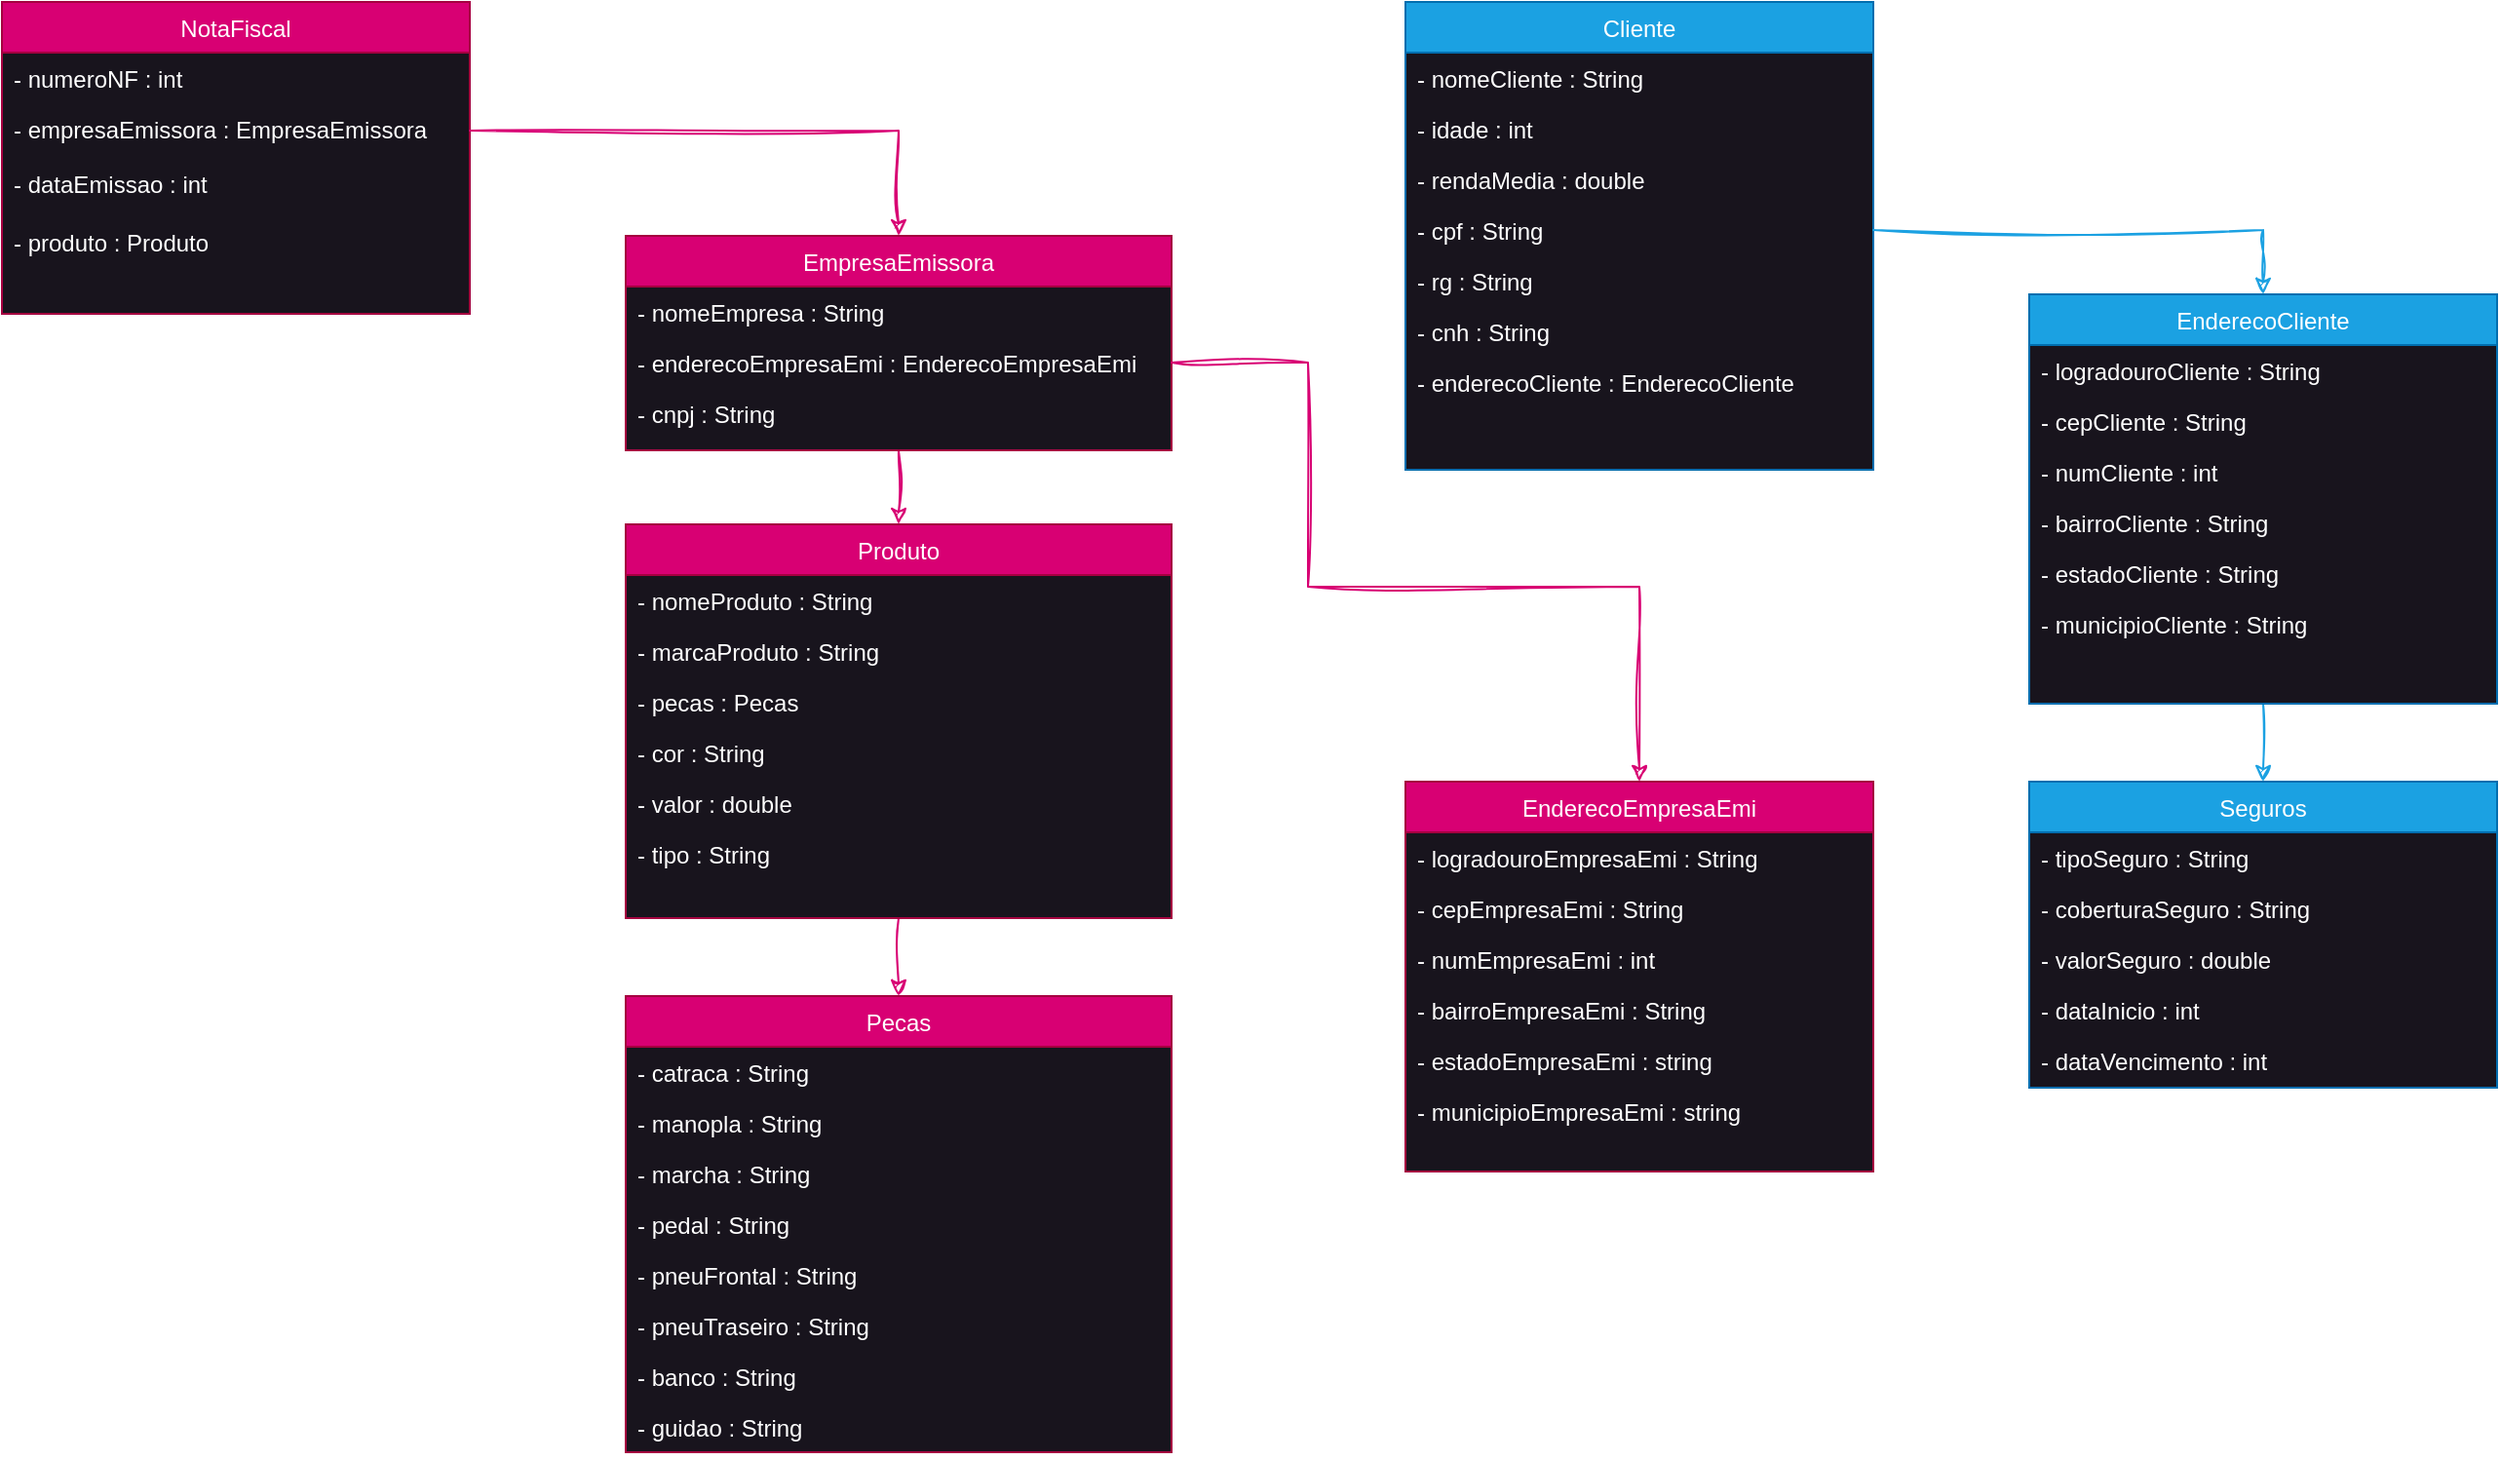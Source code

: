 <mxfile version="20.8.16" type="device"><diagram id="C5RBs43oDa-KdzZeNtuy" name="Page-1"><mxGraphModel dx="2683" dy="862" grid="1" gridSize="10" guides="1" tooltips="1" connect="1" arrows="1" fold="1" page="1" pageScale="1" pageWidth="827" pageHeight="1169" math="0" shadow="0"><root><mxCell id="WIyWlLk6GJQsqaUBKTNV-0"/><mxCell id="WIyWlLk6GJQsqaUBKTNV-1" parent="WIyWlLk6GJQsqaUBKTNV-0"/><mxCell id="zkfFHV4jXpPFQw0GAbJ--0" value="NotaFiscal" style="swimlane;fontStyle=0;align=center;verticalAlign=top;childLayout=stackLayout;horizontal=1;startSize=26;horizontalStack=0;resizeParent=1;resizeLast=0;collapsible=1;marginBottom=0;rounded=0;shadow=0;strokeWidth=1;fillColor=#d80073;fontColor=#ffffff;strokeColor=#A50040;gradientColor=none;swimlaneFillColor=#18141d;" parent="WIyWlLk6GJQsqaUBKTNV-1" vertex="1"><mxGeometry x="-280" y="40" width="240" height="160" as="geometry"><mxRectangle x="230" y="140" width="160" height="26" as="alternateBounds"/></mxGeometry></mxCell><mxCell id="zkfFHV4jXpPFQw0GAbJ--1" value="- numeroNF : int" style="text;align=left;verticalAlign=top;spacingLeft=4;spacingRight=4;overflow=hidden;rotatable=0;points=[[0,0.5],[1,0.5]];portConstraint=eastwest;fontColor=#ffffff;" parent="zkfFHV4jXpPFQw0GAbJ--0" vertex="1"><mxGeometry y="26" width="240" height="26" as="geometry"/></mxCell><mxCell id="zkfFHV4jXpPFQw0GAbJ--2" value="- empresaEmissora : EmpresaEmissora" style="text;align=left;verticalAlign=top;spacingLeft=4;spacingRight=4;overflow=hidden;rotatable=0;points=[[0,0.5],[1,0.5]];portConstraint=eastwest;rounded=0;shadow=0;html=0;fontColor=#ffffff;" parent="zkfFHV4jXpPFQw0GAbJ--0" vertex="1"><mxGeometry y="52" width="240" height="28" as="geometry"/></mxCell><mxCell id="zkfFHV4jXpPFQw0GAbJ--3" value="- dataEmissao : int" style="text;align=left;verticalAlign=top;spacingLeft=4;spacingRight=4;overflow=hidden;rotatable=0;points=[[0,0.5],[1,0.5]];portConstraint=eastwest;rounded=0;shadow=0;html=0;fontColor=#ffffff;" parent="zkfFHV4jXpPFQw0GAbJ--0" vertex="1"><mxGeometry y="80" width="240" height="30" as="geometry"/></mxCell><mxCell id="38uDBgT1X9w8VKh6_YHt-5" value="- produto : Produto" style="text;align=left;verticalAlign=top;spacingLeft=4;spacingRight=4;overflow=hidden;rotatable=0;points=[[0,0.5],[1,0.5]];portConstraint=eastwest;rounded=0;shadow=0;html=0;fontColor=#ffffff;" parent="zkfFHV4jXpPFQw0GAbJ--0" vertex="1"><mxGeometry y="110" width="240" height="30" as="geometry"/></mxCell><mxCell id="G3dpdtZXSvcMhfR49bd6-1" style="edgeStyle=orthogonalEdgeStyle;rounded=0;sketch=1;hachureGap=4;jiggle=2;curveFitting=1;orthogonalLoop=1;jettySize=auto;html=1;exitX=0.5;exitY=1;exitDx=0;exitDy=0;entryX=0.5;entryY=0;entryDx=0;entryDy=0;fontFamily=Architects Daughter;fontSource=https%3A%2F%2Ffonts.googleapis.com%2Fcss%3Ffamily%3DArchitects%2BDaughter;fontSize=16;strokeColor=#d80073;" parent="WIyWlLk6GJQsqaUBKTNV-1" source="zkfFHV4jXpPFQw0GAbJ--17" target="38uDBgT1X9w8VKh6_YHt-6" edge="1"><mxGeometry relative="1" as="geometry"/></mxCell><mxCell id="zkfFHV4jXpPFQw0GAbJ--17" value="EmpresaEmissora" style="swimlane;fontStyle=0;align=center;verticalAlign=top;childLayout=stackLayout;horizontal=1;startSize=26;horizontalStack=0;resizeParent=1;resizeLast=0;collapsible=1;marginBottom=0;rounded=0;shadow=0;strokeWidth=1;fillColor=#d80073;fontColor=#ffffff;strokeColor=#A50040;gradientColor=none;swimlaneFillColor=#18141d;" parent="WIyWlLk6GJQsqaUBKTNV-1" vertex="1"><mxGeometry x="40" y="160" width="280" height="110" as="geometry"><mxRectangle x="550" y="140" width="160" height="26" as="alternateBounds"/></mxGeometry></mxCell><mxCell id="zkfFHV4jXpPFQw0GAbJ--18" value="- nomeEmpresa : String" style="text;align=left;verticalAlign=top;spacingLeft=4;spacingRight=4;overflow=hidden;rotatable=0;points=[[0,0.5],[1,0.5]];portConstraint=eastwest;fontColor=#ffffff;" parent="zkfFHV4jXpPFQw0GAbJ--17" vertex="1"><mxGeometry y="26" width="280" height="26" as="geometry"/></mxCell><mxCell id="zkfFHV4jXpPFQw0GAbJ--19" value="- enderecoEmpresaEmi : EnderecoEmpresaEmi" style="text;align=left;verticalAlign=top;spacingLeft=4;spacingRight=4;overflow=hidden;rotatable=0;points=[[0,0.5],[1,0.5]];portConstraint=eastwest;rounded=0;shadow=0;html=0;fontColor=#ffffff;" parent="zkfFHV4jXpPFQw0GAbJ--17" vertex="1"><mxGeometry y="52" width="280" height="26" as="geometry"/></mxCell><mxCell id="zkfFHV4jXpPFQw0GAbJ--20" value="- cnpj : String" style="text;align=left;verticalAlign=top;spacingLeft=4;spacingRight=4;overflow=hidden;rotatable=0;points=[[0,0.5],[1,0.5]];portConstraint=eastwest;rounded=0;shadow=0;html=0;fontColor=#ffffff;" parent="zkfFHV4jXpPFQw0GAbJ--17" vertex="1"><mxGeometry y="78" width="280" height="26" as="geometry"/></mxCell><mxCell id="G3dpdtZXSvcMhfR49bd6-2" style="edgeStyle=orthogonalEdgeStyle;rounded=0;sketch=1;hachureGap=4;jiggle=2;curveFitting=1;orthogonalLoop=1;jettySize=auto;html=1;exitX=0.5;exitY=1;exitDx=0;exitDy=0;entryX=0.5;entryY=0;entryDx=0;entryDy=0;fontFamily=Architects Daughter;fontSource=https%3A%2F%2Ffonts.googleapis.com%2Fcss%3Ffamily%3DArchitects%2BDaughter;fontSize=16;strokeColor=#d80073;" parent="WIyWlLk6GJQsqaUBKTNV-1" source="38uDBgT1X9w8VKh6_YHt-6" target="38uDBgT1X9w8VKh6_YHt-32" edge="1"><mxGeometry relative="1" as="geometry"/></mxCell><mxCell id="38uDBgT1X9w8VKh6_YHt-6" value="Produto" style="swimlane;fontStyle=0;align=center;verticalAlign=top;childLayout=stackLayout;horizontal=1;startSize=26;horizontalStack=0;resizeParent=1;resizeLast=0;collapsible=1;marginBottom=0;rounded=0;shadow=0;strokeWidth=1;fillColor=#d80073;fontColor=#ffffff;strokeColor=#A50040;gradientColor=none;swimlaneFillColor=#18141d;" parent="WIyWlLk6GJQsqaUBKTNV-1" vertex="1"><mxGeometry x="40" y="308" width="280" height="202" as="geometry"><mxRectangle x="550" y="140" width="160" height="26" as="alternateBounds"/></mxGeometry></mxCell><mxCell id="38uDBgT1X9w8VKh6_YHt-7" value="- nomeProduto : String" style="text;align=left;verticalAlign=top;spacingLeft=4;spacingRight=4;overflow=hidden;rotatable=0;points=[[0,0.5],[1,0.5]];portConstraint=eastwest;fontColor=#ffffff;" parent="38uDBgT1X9w8VKh6_YHt-6" vertex="1"><mxGeometry y="26" width="280" height="26" as="geometry"/></mxCell><mxCell id="38uDBgT1X9w8VKh6_YHt-8" value="- marcaProduto : String" style="text;align=left;verticalAlign=top;spacingLeft=4;spacingRight=4;overflow=hidden;rotatable=0;points=[[0,0.5],[1,0.5]];portConstraint=eastwest;rounded=0;shadow=0;html=0;fontColor=#ffffff;" parent="38uDBgT1X9w8VKh6_YHt-6" vertex="1"><mxGeometry y="52" width="280" height="26" as="geometry"/></mxCell><mxCell id="38uDBgT1X9w8VKh6_YHt-9" value="- pecas : Pecas" style="text;align=left;verticalAlign=top;spacingLeft=4;spacingRight=4;overflow=hidden;rotatable=0;points=[[0,0.5],[1,0.5]];portConstraint=eastwest;rounded=0;shadow=0;html=0;fontColor=#ffffff;" parent="38uDBgT1X9w8VKh6_YHt-6" vertex="1"><mxGeometry y="78" width="280" height="26" as="geometry"/></mxCell><mxCell id="38uDBgT1X9w8VKh6_YHt-15" value="- cor : String" style="text;align=left;verticalAlign=top;spacingLeft=4;spacingRight=4;overflow=hidden;rotatable=0;points=[[0,0.5],[1,0.5]];portConstraint=eastwest;rounded=0;shadow=0;html=0;fontColor=#ffffff;" parent="38uDBgT1X9w8VKh6_YHt-6" vertex="1"><mxGeometry y="104" width="280" height="26" as="geometry"/></mxCell><mxCell id="38uDBgT1X9w8VKh6_YHt-16" value="- valor : double" style="text;align=left;verticalAlign=top;spacingLeft=4;spacingRight=4;overflow=hidden;rotatable=0;points=[[0,0.5],[1,0.5]];portConstraint=eastwest;rounded=0;shadow=0;html=0;fontColor=#ffffff;" parent="38uDBgT1X9w8VKh6_YHt-6" vertex="1"><mxGeometry y="130" width="280" height="26" as="geometry"/></mxCell><mxCell id="38uDBgT1X9w8VKh6_YHt-57" value="- tipo : String" style="text;align=left;verticalAlign=top;spacingLeft=4;spacingRight=4;overflow=hidden;rotatable=0;points=[[0,0.5],[1,0.5]];portConstraint=eastwest;rounded=0;shadow=0;html=0;fontColor=#ffffff;" parent="38uDBgT1X9w8VKh6_YHt-6" vertex="1"><mxGeometry y="156" width="280" height="26" as="geometry"/></mxCell><mxCell id="38uDBgT1X9w8VKh6_YHt-17" value="EnderecoEmpresaEmi" style="swimlane;fontStyle=0;align=center;verticalAlign=top;childLayout=stackLayout;horizontal=1;startSize=26;horizontalStack=0;resizeParent=1;resizeLast=0;collapsible=1;marginBottom=0;rounded=0;shadow=0;strokeWidth=1;fillColor=#d80073;fontColor=#ffffff;strokeColor=#A50040;gradientColor=none;swimlaneFillColor=#18141d;" parent="WIyWlLk6GJQsqaUBKTNV-1" vertex="1"><mxGeometry x="440" y="440" width="240" height="200" as="geometry"><mxRectangle x="550" y="140" width="160" height="26" as="alternateBounds"/></mxGeometry></mxCell><mxCell id="38uDBgT1X9w8VKh6_YHt-18" value="- logradouroEmpresaEmi : String" style="text;align=left;verticalAlign=top;spacingLeft=4;spacingRight=4;overflow=hidden;rotatable=0;points=[[0,0.5],[1,0.5]];portConstraint=eastwest;fontColor=#ffffff;" parent="38uDBgT1X9w8VKh6_YHt-17" vertex="1"><mxGeometry y="26" width="240" height="26" as="geometry"/></mxCell><mxCell id="38uDBgT1X9w8VKh6_YHt-19" value="- cepEmpresaEmi : String" style="text;align=left;verticalAlign=top;spacingLeft=4;spacingRight=4;overflow=hidden;rotatable=0;points=[[0,0.5],[1,0.5]];portConstraint=eastwest;rounded=0;shadow=0;html=0;fontColor=#ffffff;" parent="38uDBgT1X9w8VKh6_YHt-17" vertex="1"><mxGeometry y="52" width="240" height="26" as="geometry"/></mxCell><mxCell id="38uDBgT1X9w8VKh6_YHt-20" value="- numEmpresaEmi : int" style="text;align=left;verticalAlign=top;spacingLeft=4;spacingRight=4;overflow=hidden;rotatable=0;points=[[0,0.5],[1,0.5]];portConstraint=eastwest;rounded=0;shadow=0;html=0;fontColor=#ffffff;" parent="38uDBgT1X9w8VKh6_YHt-17" vertex="1"><mxGeometry y="78" width="240" height="26" as="geometry"/></mxCell><mxCell id="38uDBgT1X9w8VKh6_YHt-21" value="- bairroEmpresaEmi : String" style="text;align=left;verticalAlign=top;spacingLeft=4;spacingRight=4;overflow=hidden;rotatable=0;points=[[0,0.5],[1,0.5]];portConstraint=eastwest;rounded=0;shadow=0;html=0;fontColor=#ffffff;" parent="38uDBgT1X9w8VKh6_YHt-17" vertex="1"><mxGeometry y="104" width="240" height="26" as="geometry"/></mxCell><mxCell id="38uDBgT1X9w8VKh6_YHt-22" value="- estadoEmpresaEmi : string" style="text;align=left;verticalAlign=top;spacingLeft=4;spacingRight=4;overflow=hidden;rotatable=0;points=[[0,0.5],[1,0.5]];portConstraint=eastwest;rounded=0;shadow=0;html=0;fontColor=#ffffff;" parent="38uDBgT1X9w8VKh6_YHt-17" vertex="1"><mxGeometry y="130" width="240" height="26" as="geometry"/></mxCell><mxCell id="38uDBgT1X9w8VKh6_YHt-25" value="- municipioEmpresaEmi : string" style="text;align=left;verticalAlign=top;spacingLeft=4;spacingRight=4;overflow=hidden;rotatable=0;points=[[0,0.5],[1,0.5]];portConstraint=eastwest;rounded=0;shadow=0;html=0;fontColor=#ffffff;" parent="38uDBgT1X9w8VKh6_YHt-17" vertex="1"><mxGeometry y="156" width="240" height="26" as="geometry"/></mxCell><mxCell id="38uDBgT1X9w8VKh6_YHt-26" value="Cliente" style="swimlane;fontStyle=0;align=center;verticalAlign=top;childLayout=stackLayout;horizontal=1;startSize=26;horizontalStack=0;resizeParent=1;resizeLast=0;collapsible=1;marginBottom=0;rounded=0;shadow=0;strokeWidth=1;fillColor=#1ba1e2;fontColor=#ffffff;strokeColor=#006EAF;swimlaneFillColor=#18141d;" parent="WIyWlLk6GJQsqaUBKTNV-1" vertex="1"><mxGeometry x="440" y="40" width="240" height="240" as="geometry"><mxRectangle x="550" y="140" width="160" height="26" as="alternateBounds"/></mxGeometry></mxCell><mxCell id="38uDBgT1X9w8VKh6_YHt-27" value="- nomeCliente : String" style="text;align=left;verticalAlign=top;spacingLeft=4;spacingRight=4;overflow=hidden;rotatable=0;points=[[0,0.5],[1,0.5]];portConstraint=eastwest;fontColor=#ffffff;" parent="38uDBgT1X9w8VKh6_YHt-26" vertex="1"><mxGeometry y="26" width="240" height="26" as="geometry"/></mxCell><mxCell id="38uDBgT1X9w8VKh6_YHt-28" value="- idade : int" style="text;align=left;verticalAlign=top;spacingLeft=4;spacingRight=4;overflow=hidden;rotatable=0;points=[[0,0.5],[1,0.5]];portConstraint=eastwest;rounded=0;shadow=0;html=0;fontColor=#ffffff;" parent="38uDBgT1X9w8VKh6_YHt-26" vertex="1"><mxGeometry y="52" width="240" height="26" as="geometry"/></mxCell><mxCell id="38uDBgT1X9w8VKh6_YHt-29" value="- rendaMedia : double" style="text;align=left;verticalAlign=top;spacingLeft=4;spacingRight=4;overflow=hidden;rotatable=0;points=[[0,0.5],[1,0.5]];portConstraint=eastwest;rounded=0;shadow=0;html=0;fontColor=#ffffff;" parent="38uDBgT1X9w8VKh6_YHt-26" vertex="1"><mxGeometry y="78" width="240" height="26" as="geometry"/></mxCell><mxCell id="38uDBgT1X9w8VKh6_YHt-30" value="- cpf : String" style="text;align=left;verticalAlign=top;spacingLeft=4;spacingRight=4;overflow=hidden;rotatable=0;points=[[0,0.5],[1,0.5]];portConstraint=eastwest;rounded=0;shadow=0;html=0;fontColor=#ffffff;" parent="38uDBgT1X9w8VKh6_YHt-26" vertex="1"><mxGeometry y="104" width="240" height="26" as="geometry"/></mxCell><mxCell id="38uDBgT1X9w8VKh6_YHt-31" value="- rg : String" style="text;align=left;verticalAlign=top;spacingLeft=4;spacingRight=4;overflow=hidden;rotatable=0;points=[[0,0.5],[1,0.5]];portConstraint=eastwest;rounded=0;shadow=0;html=0;fontColor=#ffffff;" parent="38uDBgT1X9w8VKh6_YHt-26" vertex="1"><mxGeometry y="130" width="240" height="26" as="geometry"/></mxCell><mxCell id="38uDBgT1X9w8VKh6_YHt-41" value="- cnh : String" style="text;align=left;verticalAlign=top;spacingLeft=4;spacingRight=4;overflow=hidden;rotatable=0;points=[[0,0.5],[1,0.5]];portConstraint=eastwest;rounded=0;shadow=0;html=0;fontColor=#ffffff;" parent="38uDBgT1X9w8VKh6_YHt-26" vertex="1"><mxGeometry y="156" width="240" height="26" as="geometry"/></mxCell><mxCell id="38uDBgT1X9w8VKh6_YHt-56" value="- enderecoCliente : EnderecoCliente" style="text;align=left;verticalAlign=top;spacingLeft=4;spacingRight=4;overflow=hidden;rotatable=0;points=[[0,0.5],[1,0.5]];portConstraint=eastwest;rounded=0;shadow=0;html=0;fontColor=#ffffff;" parent="38uDBgT1X9w8VKh6_YHt-26" vertex="1"><mxGeometry y="182" width="240" height="26" as="geometry"/></mxCell><mxCell id="38uDBgT1X9w8VKh6_YHt-32" value="Pecas" style="swimlane;fontStyle=0;align=center;verticalAlign=top;childLayout=stackLayout;horizontal=1;startSize=26;horizontalStack=0;resizeParent=1;resizeLast=0;collapsible=1;marginBottom=0;rounded=0;shadow=0;strokeWidth=1;fillColor=#d80073;fontColor=#ffffff;strokeColor=#A50040;gradientColor=none;swimlaneFillColor=#18141d;" parent="WIyWlLk6GJQsqaUBKTNV-1" vertex="1"><mxGeometry x="40" y="550" width="280" height="234" as="geometry"><mxRectangle x="550" y="140" width="160" height="26" as="alternateBounds"/></mxGeometry></mxCell><mxCell id="38uDBgT1X9w8VKh6_YHt-33" value="- catraca : String" style="text;align=left;verticalAlign=top;spacingLeft=4;spacingRight=4;overflow=hidden;rotatable=0;points=[[0,0.5],[1,0.5]];portConstraint=eastwest;fontColor=#ffffff;" parent="38uDBgT1X9w8VKh6_YHt-32" vertex="1"><mxGeometry y="26" width="280" height="26" as="geometry"/></mxCell><mxCell id="38uDBgT1X9w8VKh6_YHt-34" value="- manopla : String" style="text;align=left;verticalAlign=top;spacingLeft=4;spacingRight=4;overflow=hidden;rotatable=0;points=[[0,0.5],[1,0.5]];portConstraint=eastwest;rounded=0;shadow=0;html=0;fontColor=#ffffff;" parent="38uDBgT1X9w8VKh6_YHt-32" vertex="1"><mxGeometry y="52" width="280" height="26" as="geometry"/></mxCell><mxCell id="38uDBgT1X9w8VKh6_YHt-35" value="- marcha : String" style="text;align=left;verticalAlign=top;spacingLeft=4;spacingRight=4;overflow=hidden;rotatable=0;points=[[0,0.5],[1,0.5]];portConstraint=eastwest;rounded=0;shadow=0;html=0;fontColor=#ffffff;" parent="38uDBgT1X9w8VKh6_YHt-32" vertex="1"><mxGeometry y="78" width="280" height="26" as="geometry"/></mxCell><mxCell id="38uDBgT1X9w8VKh6_YHt-36" value="- pedal : String" style="text;align=left;verticalAlign=top;spacingLeft=4;spacingRight=4;overflow=hidden;rotatable=0;points=[[0,0.5],[1,0.5]];portConstraint=eastwest;rounded=0;shadow=0;html=0;fontColor=#ffffff;" parent="38uDBgT1X9w8VKh6_YHt-32" vertex="1"><mxGeometry y="104" width="280" height="26" as="geometry"/></mxCell><mxCell id="38uDBgT1X9w8VKh6_YHt-37" value="- pneuFrontal : String" style="text;align=left;verticalAlign=top;spacingLeft=4;spacingRight=4;overflow=hidden;rotatable=0;points=[[0,0.5],[1,0.5]];portConstraint=eastwest;rounded=0;shadow=0;html=0;fontColor=#ffffff;" parent="38uDBgT1X9w8VKh6_YHt-32" vertex="1"><mxGeometry y="130" width="280" height="26" as="geometry"/></mxCell><mxCell id="38uDBgT1X9w8VKh6_YHt-38" value="- pneuTraseiro : String" style="text;align=left;verticalAlign=top;spacingLeft=4;spacingRight=4;overflow=hidden;rotatable=0;points=[[0,0.5],[1,0.5]];portConstraint=eastwest;rounded=0;shadow=0;html=0;fontColor=#ffffff;" parent="38uDBgT1X9w8VKh6_YHt-32" vertex="1"><mxGeometry y="156" width="280" height="26" as="geometry"/></mxCell><mxCell id="38uDBgT1X9w8VKh6_YHt-39" value="- banco : String" style="text;align=left;verticalAlign=top;spacingLeft=4;spacingRight=4;overflow=hidden;rotatable=0;points=[[0,0.5],[1,0.5]];portConstraint=eastwest;rounded=0;shadow=0;html=0;fontColor=#ffffff;" parent="38uDBgT1X9w8VKh6_YHt-32" vertex="1"><mxGeometry y="182" width="280" height="26" as="geometry"/></mxCell><mxCell id="38uDBgT1X9w8VKh6_YHt-40" value="- guidao : String" style="text;align=left;verticalAlign=top;spacingLeft=4;spacingRight=4;overflow=hidden;rotatable=0;points=[[0,0.5],[1,0.5]];portConstraint=eastwest;rounded=0;shadow=0;html=0;fontColor=#ffffff;" parent="38uDBgT1X9w8VKh6_YHt-32" vertex="1"><mxGeometry y="208" width="280" height="26" as="geometry"/></mxCell><mxCell id="G3dpdtZXSvcMhfR49bd6-5" style="edgeStyle=orthogonalEdgeStyle;rounded=0;sketch=1;hachureGap=4;jiggle=2;curveFitting=1;orthogonalLoop=1;jettySize=auto;html=1;exitX=0.5;exitY=1;exitDx=0;exitDy=0;entryX=0.5;entryY=0;entryDx=0;entryDy=0;fontFamily=Architects Daughter;fontSource=https%3A%2F%2Ffonts.googleapis.com%2Fcss%3Ffamily%3DArchitects%2BDaughter;fontSize=16;strokeColor=#1ba1e2;" parent="WIyWlLk6GJQsqaUBKTNV-1" source="38uDBgT1X9w8VKh6_YHt-42" target="38uDBgT1X9w8VKh6_YHt-58" edge="1"><mxGeometry relative="1" as="geometry"/></mxCell><mxCell id="38uDBgT1X9w8VKh6_YHt-42" value="EnderecoCliente" style="swimlane;fontStyle=0;align=center;verticalAlign=top;childLayout=stackLayout;horizontal=1;startSize=26;horizontalStack=0;resizeParent=1;resizeLast=0;collapsible=1;marginBottom=0;rounded=0;shadow=0;strokeWidth=1;fillColor=#1ba1e2;fontColor=#ffffff;strokeColor=#006EAF;swimlaneFillColor=#18141d;" parent="WIyWlLk6GJQsqaUBKTNV-1" vertex="1"><mxGeometry x="760" y="190" width="240" height="210" as="geometry"><mxRectangle x="550" y="140" width="160" height="26" as="alternateBounds"/></mxGeometry></mxCell><mxCell id="38uDBgT1X9w8VKh6_YHt-43" value="- logradouroCliente : String" style="text;align=left;verticalAlign=top;spacingLeft=4;spacingRight=4;overflow=hidden;rotatable=0;points=[[0,0.5],[1,0.5]];portConstraint=eastwest;fontColor=#ffffff;" parent="38uDBgT1X9w8VKh6_YHt-42" vertex="1"><mxGeometry y="26" width="240" height="26" as="geometry"/></mxCell><mxCell id="38uDBgT1X9w8VKh6_YHt-44" value="- cepCliente : String" style="text;align=left;verticalAlign=top;spacingLeft=4;spacingRight=4;overflow=hidden;rotatable=0;points=[[0,0.5],[1,0.5]];portConstraint=eastwest;rounded=0;shadow=0;html=0;fontColor=#ffffff;" parent="38uDBgT1X9w8VKh6_YHt-42" vertex="1"><mxGeometry y="52" width="240" height="26" as="geometry"/></mxCell><mxCell id="38uDBgT1X9w8VKh6_YHt-45" value="- numCliente : int" style="text;align=left;verticalAlign=top;spacingLeft=4;spacingRight=4;overflow=hidden;rotatable=0;points=[[0,0.5],[1,0.5]];portConstraint=eastwest;rounded=0;shadow=0;html=0;fontColor=#ffffff;" parent="38uDBgT1X9w8VKh6_YHt-42" vertex="1"><mxGeometry y="78" width="240" height="26" as="geometry"/></mxCell><mxCell id="38uDBgT1X9w8VKh6_YHt-46" value="- bairroCliente : String" style="text;align=left;verticalAlign=top;spacingLeft=4;spacingRight=4;overflow=hidden;rotatable=0;points=[[0,0.5],[1,0.5]];portConstraint=eastwest;rounded=0;shadow=0;html=0;fontColor=#ffffff;" parent="38uDBgT1X9w8VKh6_YHt-42" vertex="1"><mxGeometry y="104" width="240" height="26" as="geometry"/></mxCell><mxCell id="38uDBgT1X9w8VKh6_YHt-47" value="- estadoCliente : String" style="text;align=left;verticalAlign=top;spacingLeft=4;spacingRight=4;overflow=hidden;rotatable=0;points=[[0,0.5],[1,0.5]];portConstraint=eastwest;rounded=0;shadow=0;html=0;fontColor=#ffffff;" parent="38uDBgT1X9w8VKh6_YHt-42" vertex="1"><mxGeometry y="130" width="240" height="26" as="geometry"/></mxCell><mxCell id="38uDBgT1X9w8VKh6_YHt-54" value="- municipioCliente : String" style="text;align=left;verticalAlign=top;spacingLeft=4;spacingRight=4;overflow=hidden;rotatable=0;points=[[0,0.5],[1,0.5]];portConstraint=eastwest;rounded=0;shadow=0;html=0;fontColor=#ffffff;" parent="38uDBgT1X9w8VKh6_YHt-42" vertex="1"><mxGeometry y="156" width="240" height="26" as="geometry"/></mxCell><mxCell id="38uDBgT1X9w8VKh6_YHt-58" value="Seguros" style="swimlane;fontStyle=0;align=center;verticalAlign=top;childLayout=stackLayout;horizontal=1;startSize=26;horizontalStack=0;resizeParent=1;resizeLast=0;collapsible=1;marginBottom=0;rounded=0;shadow=0;strokeWidth=1;fillColor=#1ba1e2;fontColor=#ffffff;strokeColor=#006EAF;swimlaneFillColor=#18141d;" parent="WIyWlLk6GJQsqaUBKTNV-1" vertex="1"><mxGeometry x="760" y="440" width="240" height="157" as="geometry"><mxRectangle x="550" y="140" width="160" height="26" as="alternateBounds"/></mxGeometry></mxCell><mxCell id="38uDBgT1X9w8VKh6_YHt-59" value="- tipoSeguro : String" style="text;align=left;verticalAlign=top;spacingLeft=4;spacingRight=4;overflow=hidden;rotatable=0;points=[[0,0.5],[1,0.5]];portConstraint=eastwest;fontColor=#ffffff;" parent="38uDBgT1X9w8VKh6_YHt-58" vertex="1"><mxGeometry y="26" width="240" height="26" as="geometry"/></mxCell><mxCell id="38uDBgT1X9w8VKh6_YHt-60" value="- coberturaSeguro : String" style="text;align=left;verticalAlign=top;spacingLeft=4;spacingRight=4;overflow=hidden;rotatable=0;points=[[0,0.5],[1,0.5]];portConstraint=eastwest;rounded=0;shadow=0;html=0;fontColor=#ffffff;" parent="38uDBgT1X9w8VKh6_YHt-58" vertex="1"><mxGeometry y="52" width="240" height="26" as="geometry"/></mxCell><mxCell id="38uDBgT1X9w8VKh6_YHt-61" value="- valorSeguro : double" style="text;align=left;verticalAlign=top;spacingLeft=4;spacingRight=4;overflow=hidden;rotatable=0;points=[[0,0.5],[1,0.5]];portConstraint=eastwest;rounded=0;shadow=0;html=0;fontColor=#ffffff;" parent="38uDBgT1X9w8VKh6_YHt-58" vertex="1"><mxGeometry y="78" width="240" height="26" as="geometry"/></mxCell><mxCell id="38uDBgT1X9w8VKh6_YHt-62" value="- dataInicio : int" style="text;align=left;verticalAlign=top;spacingLeft=4;spacingRight=4;overflow=hidden;rotatable=0;points=[[0,0.5],[1,0.5]];portConstraint=eastwest;rounded=0;shadow=0;html=0;fontColor=#ffffff;" parent="38uDBgT1X9w8VKh6_YHt-58" vertex="1"><mxGeometry y="104" width="240" height="26" as="geometry"/></mxCell><mxCell id="38uDBgT1X9w8VKh6_YHt-63" value="- dataVencimento : int" style="text;align=left;verticalAlign=top;spacingLeft=4;spacingRight=4;overflow=hidden;rotatable=0;points=[[0,0.5],[1,0.5]];portConstraint=eastwest;rounded=0;shadow=0;html=0;fontColor=#ffffff;" parent="38uDBgT1X9w8VKh6_YHt-58" vertex="1"><mxGeometry y="130" width="240" height="26" as="geometry"/></mxCell><mxCell id="G3dpdtZXSvcMhfR49bd6-0" style="edgeStyle=orthogonalEdgeStyle;rounded=0;sketch=1;hachureGap=4;jiggle=2;curveFitting=1;orthogonalLoop=1;jettySize=auto;html=1;exitX=1;exitY=0.5;exitDx=0;exitDy=0;entryX=0.5;entryY=0;entryDx=0;entryDy=0;fontFamily=Architects Daughter;fontSource=https%3A%2F%2Ffonts.googleapis.com%2Fcss%3Ffamily%3DArchitects%2BDaughter;fontSize=16;fontColor=#000000;strokeColor=#d80073;" parent="WIyWlLk6GJQsqaUBKTNV-1" source="zkfFHV4jXpPFQw0GAbJ--2" target="zkfFHV4jXpPFQw0GAbJ--17" edge="1"><mxGeometry relative="1" as="geometry"/></mxCell><mxCell id="G3dpdtZXSvcMhfR49bd6-3" style="edgeStyle=orthogonalEdgeStyle;rounded=0;sketch=1;hachureGap=4;jiggle=2;curveFitting=1;orthogonalLoop=1;jettySize=auto;html=1;exitX=1;exitY=0.5;exitDx=0;exitDy=0;entryX=0.5;entryY=0;entryDx=0;entryDy=0;fontFamily=Architects Daughter;fontSource=https%3A%2F%2Ffonts.googleapis.com%2Fcss%3Ffamily%3DArchitects%2BDaughter;fontSize=16;strokeColor=#1ba1e2;" parent="WIyWlLk6GJQsqaUBKTNV-1" source="38uDBgT1X9w8VKh6_YHt-30" target="38uDBgT1X9w8VKh6_YHt-42" edge="1"><mxGeometry relative="1" as="geometry"/></mxCell><mxCell id="G3dpdtZXSvcMhfR49bd6-6" style="edgeStyle=orthogonalEdgeStyle;rounded=0;sketch=1;hachureGap=4;jiggle=2;curveFitting=1;orthogonalLoop=1;jettySize=auto;html=1;exitX=1;exitY=0.5;exitDx=0;exitDy=0;entryX=0.5;entryY=0;entryDx=0;entryDy=0;fontFamily=Architects Daughter;fontSource=https%3A%2F%2Ffonts.googleapis.com%2Fcss%3Ffamily%3DArchitects%2BDaughter;fontSize=16;strokeColor=#d80073;" parent="WIyWlLk6GJQsqaUBKTNV-1" source="zkfFHV4jXpPFQw0GAbJ--19" target="38uDBgT1X9w8VKh6_YHt-17" edge="1"><mxGeometry relative="1" as="geometry"><Array as="points"><mxPoint x="390" y="225"/><mxPoint x="390" y="340"/><mxPoint x="560" y="340"/></Array></mxGeometry></mxCell></root></mxGraphModel></diagram></mxfile>